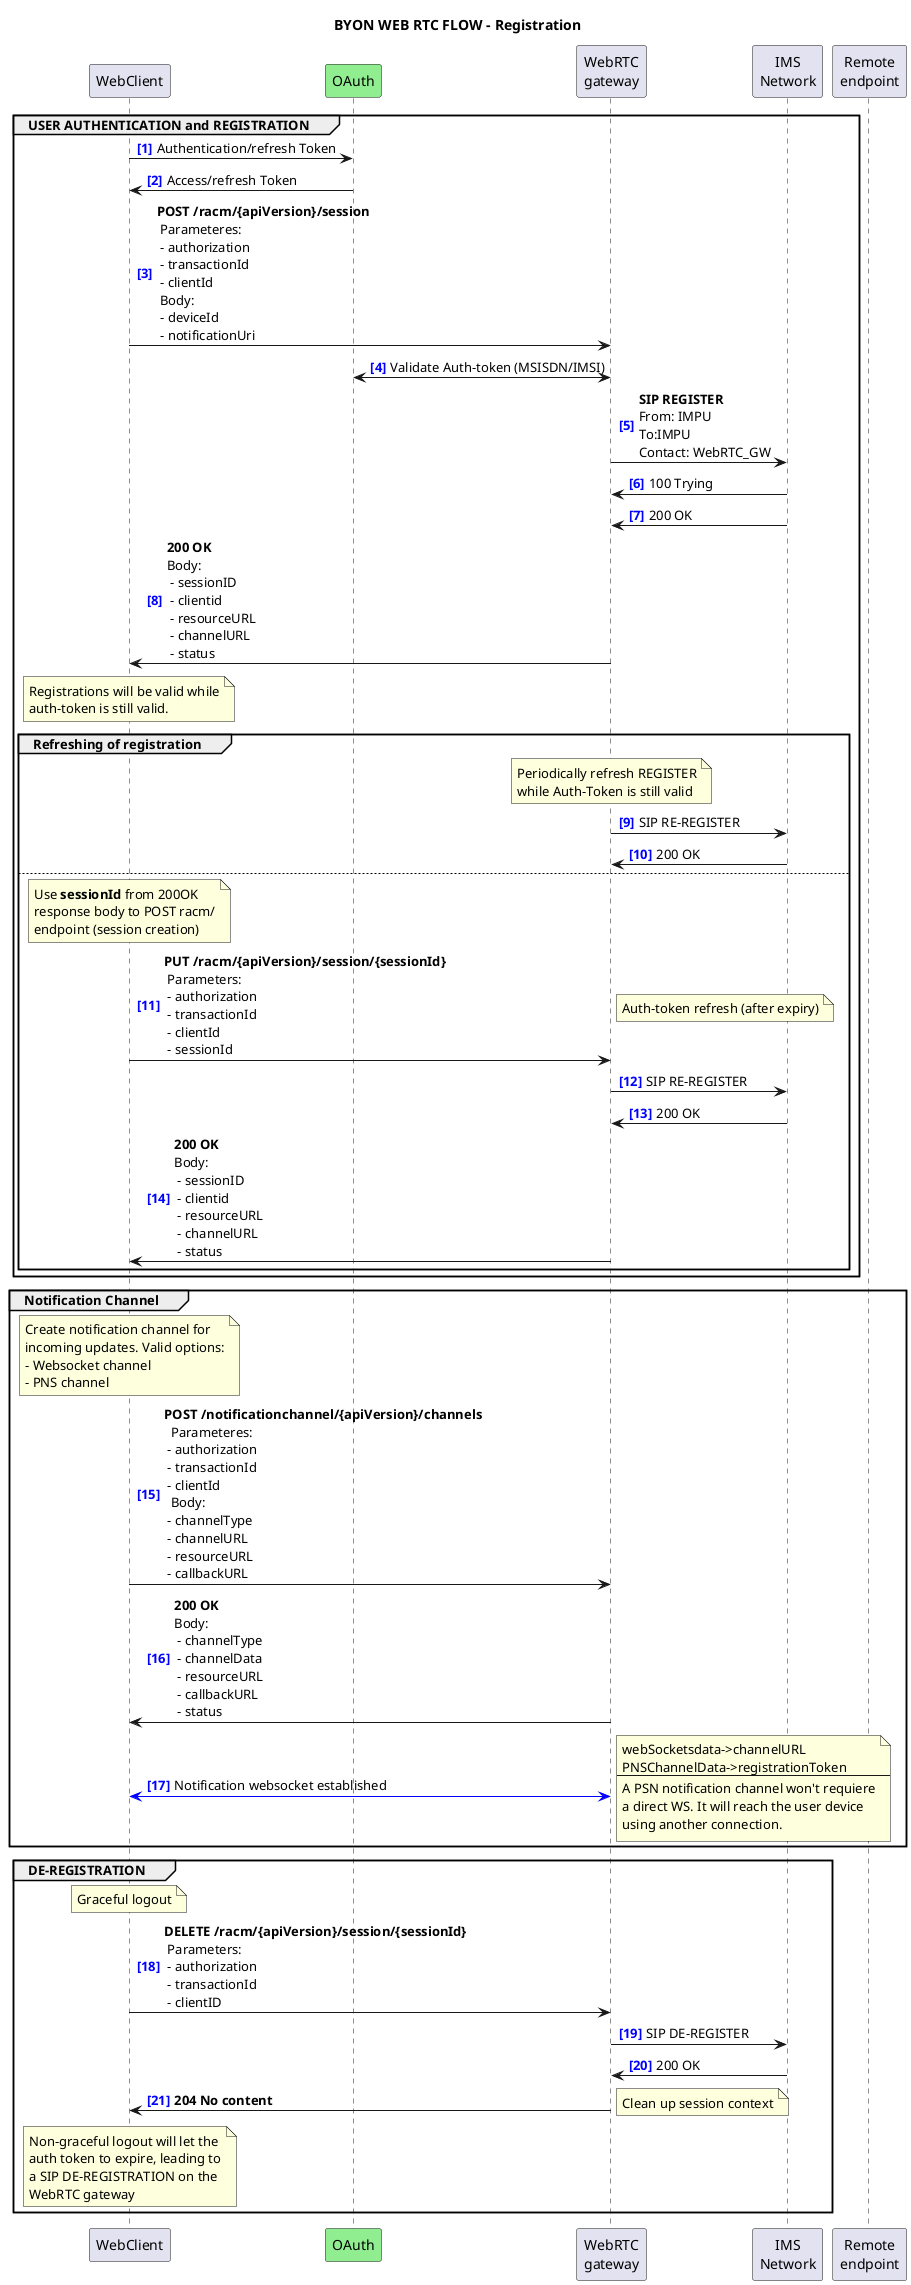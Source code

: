 @startuml BYON Registration

title "BYON WEB RTC FLOW - Registration"
autonumber "<font color=blue><b>[0]"


participant WebClient
participant OAuth #LightGreen
participant "WebRTC\ngateway" as WebRTC_GW
participant "IMS\nNetwork" as IMS_Network
participant "Remote\nendpoint" as RemoteEndpoint

' --- USER AUTHENTICATION and REGISTRATION
group USER AUTHENTICATION and REGISTRATION

WebClient -> OAuth: Authentication/refresh Token
OAuth -> WebClient: Access/refresh Token
WebClient -> WebRTC_GW: **POST /racm/{apiVersion}/session**\n\
 Parameteres:\n - authorization\n - transactionId\n - clientId\n\
 Body:\n - deviceId\n - notificationUri
WebRTC_GW <-> OAuth: Validate Auth-token (MSISDN/IMSI)
WebRTC_GW -> IMS_Network: **SIP REGISTER**\nFrom: IMPU\nTo:IMPU\nContact: WebRTC_GW
IMS_Network -> WebRTC_GW: 100 Trying
IMS_Network -> WebRTC_GW: 200 OK
WebRTC_GW -> WebClient: **200 OK**\nBody:\n - sessionID\n - clientid\n - resourceURL\n - channelURL\n - status
note over WebClient
  Registrations will be valid while
  auth-token is still valid.
end note

' --- Refreshing of registration
group Refreshing of registration
  note over WebRTC_GW
   Periodically refresh REGISTER
   while Auth-Token is still valid
  end note
  WebRTC_GW -> IMS_Network: SIP RE-REGISTER
  IMS_Network -> WebRTC_GW: 200 OK

else
note over WebClient
  Use **sessionId** from 200OK
  response body to POST racm/
  endpoint (session creation)
end note
WebClient -> WebRTC_GW: **PUT /racm/{apiVersion}/session/{sessionId}** \n\
 Parameters: \n - authorization\n - transactionId \n - clientId \n - sessionId

note right
  Auth-token refresh (after expiry)
end note
WebRTC_GW -> IMS_Network: SIP RE-REGISTER
IMS_Network -> WebRTC_GW: 200 OK
WebRTC_GW -> WebClient: **200 OK**\nBody:\n - sessionID\n - clientid\n - resourceURL\n - channelURL\n - status
end
end

' --- Notification Channel 
group Notification Channel 
note over WebClient
  Create notification channel for
  incoming updates. Valid options:
  - Websocket channel
  - PNS channel
end note
  
WebClient -> WebRTC_GW: **POST /notificationchannel/{apiVersion}/channels** \n\
  Parameteres:\n - authorization\n - transactionId\n - clientId\n\
  Body:\n - channelType\n - channelURL\n - resourceURL\n - callbackURL

WebRTC_GW -> WebClient: **200 OK**\nBody:\n\
 - channelType\n - channelData\n - resourceURL\n - callbackURL\n - status

WebClient <-[#blue]> WebRTC_GW: Notification websocket established
note right
  webSocketsdata->channelURL
  PNSChannelData->registrationToken
  --
  A PSN notification channel won't requiere
  a direct WS. It will reach the user device
  using another connection.
end note
end

' --- DE-REGISTRATION
group DE-REGISTRATION
note over WebClient
  Graceful logout
end note
WebClient -> WebRTC_GW: **DELETE /racm/{apiVersion}/session/{sessionId}** \n\
 Parameters: \n - authorization\n - transactionId\n - clientID
WebRTC_GW -> IMS_Network: SIP DE-REGISTER
IMS_Network -> WebRTC_GW: 200 OK
WebRTC_GW -> WebClient: **204 No content**
      note right: Clean up session context
note over WebClient
  Non-graceful logout will let the
  auth token to expire, leading to
  a SIP DE-REGISTRATION on the
  WebRTC gateway
end note
end 

@enduml
